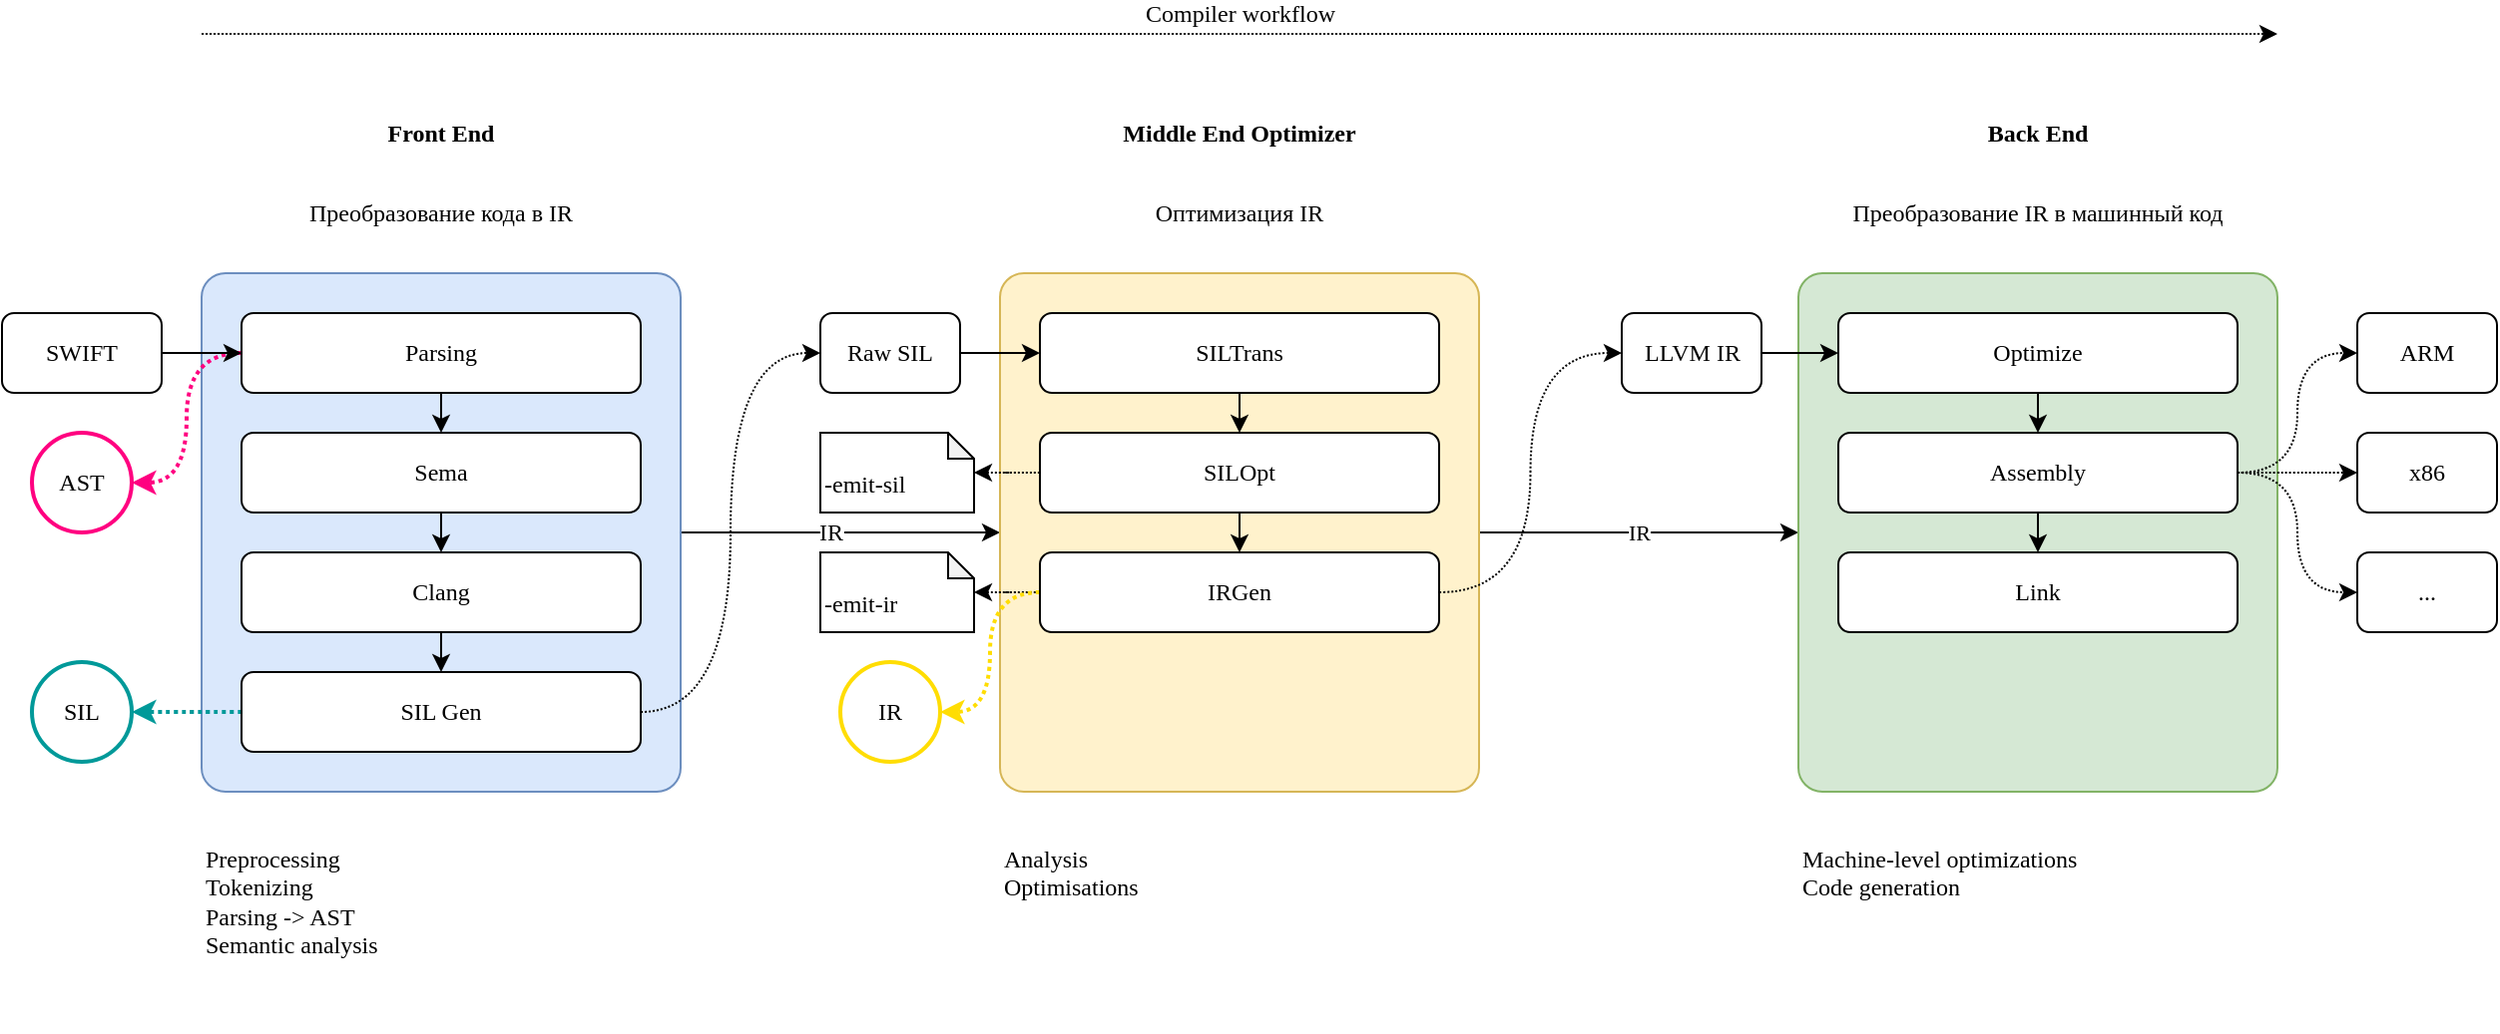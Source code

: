 <mxfile version="10.9.6" type="github"><diagram id="SLR4KlXGWD7i_HqvGfxj" name="Page-1"><mxGraphModel dx="1645" dy="464" grid="1" gridSize="10" guides="1" tooltips="1" connect="1" arrows="1" fold="1" page="1" pageScale="1" pageWidth="827" pageHeight="1169" math="0" shadow="0"><root><mxCell id="0"/><mxCell id="1" parent="0"/><mxCell id="enzTEkgyxLiHi7HsKZq0-7" value="" style="edgeStyle=orthogonalEdgeStyle;rounded=0;orthogonalLoop=1;jettySize=auto;html=1;fontFamily=Menlo;" edge="1" parent="1" source="enzTEkgyxLiHi7HsKZq0-1" target="enzTEkgyxLiHi7HsKZq0-4"><mxGeometry relative="1" as="geometry"/></mxCell><mxCell id="enzTEkgyxLiHi7HsKZq0-8" value="IR" style="text;html=1;resizable=0;points=[];align=center;verticalAlign=middle;labelBackgroundColor=#ffffff;fontFamily=Menlo;" vertex="1" connectable="0" parent="enzTEkgyxLiHi7HsKZq0-7"><mxGeometry x="-0.138" relative="1" as="geometry"><mxPoint x="5.5" as="offset"/></mxGeometry></mxCell><mxCell id="enzTEkgyxLiHi7HsKZq0-1" value="" style="rounded=1;whiteSpace=wrap;html=1;arcSize=5;fillColor=#dae8fc;strokeColor=#6c8ebf;" vertex="1" parent="1"><mxGeometry x="80" y="200" width="240" height="260" as="geometry"/></mxCell><mxCell id="enzTEkgyxLiHi7HsKZq0-2" value="Front End" style="text;html=1;strokeColor=none;fillColor=none;align=center;verticalAlign=middle;whiteSpace=wrap;rounded=0;fontFamily=Menlo;fontStyle=1" vertex="1" parent="1"><mxGeometry x="80" y="120" width="240" height="20" as="geometry"/></mxCell><mxCell id="enzTEkgyxLiHi7HsKZq0-3" value="Middle End Optimizer" style="text;html=1;strokeColor=none;fillColor=none;align=center;verticalAlign=middle;whiteSpace=wrap;rounded=0;fontFamily=Menlo;fontStyle=1" vertex="1" parent="1"><mxGeometry x="480" y="120" width="240" height="20" as="geometry"/></mxCell><mxCell id="enzTEkgyxLiHi7HsKZq0-9" value="IR" style="rounded=0;orthogonalLoop=1;jettySize=auto;html=1;fontFamily=Menlo;" edge="1" parent="1" source="enzTEkgyxLiHi7HsKZq0-4" target="enzTEkgyxLiHi7HsKZq0-6"><mxGeometry relative="1" as="geometry"><mxPoint as="offset"/></mxGeometry></mxCell><mxCell id="enzTEkgyxLiHi7HsKZq0-4" value="" style="rounded=1;whiteSpace=wrap;html=1;arcSize=5;fillColor=#fff2cc;strokeColor=#d6b656;" vertex="1" parent="1"><mxGeometry x="480" y="200" width="240" height="260" as="geometry"/></mxCell><mxCell id="enzTEkgyxLiHi7HsKZq0-5" value="Back End" style="text;html=1;strokeColor=none;fillColor=none;align=center;verticalAlign=middle;whiteSpace=wrap;rounded=0;fontFamily=Menlo;fontStyle=1" vertex="1" parent="1"><mxGeometry x="880" y="120" width="240" height="20" as="geometry"/></mxCell><mxCell id="enzTEkgyxLiHi7HsKZq0-6" value="" style="rounded=1;whiteSpace=wrap;html=1;arcSize=5;fillColor=#d5e8d4;strokeColor=#82b366;" vertex="1" parent="1"><mxGeometry x="880" y="200" width="240" height="260" as="geometry"/></mxCell><mxCell id="enzTEkgyxLiHi7HsKZq0-10" value="Преобразование кода в IR" style="text;html=1;strokeColor=none;fillColor=none;align=center;verticalAlign=middle;whiteSpace=wrap;rounded=0;fontFamily=Menlo;" vertex="1" parent="1"><mxGeometry x="80" y="160" width="240" height="20" as="geometry"/></mxCell><mxCell id="enzTEkgyxLiHi7HsKZq0-11" value="Оптимизация IR" style="text;html=1;strokeColor=none;fillColor=none;align=center;verticalAlign=middle;whiteSpace=wrap;rounded=0;fontFamily=Menlo;" vertex="1" parent="1"><mxGeometry x="480" y="160" width="240" height="20" as="geometry"/></mxCell><mxCell id="enzTEkgyxLiHi7HsKZq0-12" value="Преобразование IR в машинный код" style="text;html=1;strokeColor=none;fillColor=none;align=center;verticalAlign=middle;whiteSpace=wrap;rounded=0;fontFamily=Menlo;" vertex="1" parent="1"><mxGeometry x="880" y="160" width="240" height="20" as="geometry"/></mxCell><mxCell id="enzTEkgyxLiHi7HsKZq0-21" style="edgeStyle=none;rounded=0;orthogonalLoop=1;jettySize=auto;html=1;fontFamily=Menlo;" edge="1" parent="1" source="enzTEkgyxLiHi7HsKZq0-13" target="enzTEkgyxLiHi7HsKZq0-16"><mxGeometry relative="1" as="geometry"/></mxCell><mxCell id="enzTEkgyxLiHi7HsKZq0-59" style="edgeStyle=orthogonalEdgeStyle;curved=1;rounded=0;orthogonalLoop=1;jettySize=auto;html=1;exitX=0;exitY=0.5;exitDx=0;exitDy=0;entryX=1;entryY=0.5;entryDx=0;entryDy=0;dashed=1;dashPattern=1 1;fontFamily=Menlo;strokeColor=#FF0080;strokeWidth=2;" edge="1" parent="1" source="enzTEkgyxLiHi7HsKZq0-13" target="enzTEkgyxLiHi7HsKZq0-58"><mxGeometry relative="1" as="geometry"/></mxCell><mxCell id="enzTEkgyxLiHi7HsKZq0-13" value="Parsing" style="rounded=1;whiteSpace=wrap;html=1;fontFamily=Menlo;" vertex="1" parent="1"><mxGeometry x="100" y="220" width="200" height="40" as="geometry"/></mxCell><mxCell id="enzTEkgyxLiHi7HsKZq0-15" value="" style="edgeStyle=orthogonalEdgeStyle;rounded=0;orthogonalLoop=1;jettySize=auto;html=1;fontFamily=Menlo;" edge="1" parent="1" source="enzTEkgyxLiHi7HsKZq0-14" target="enzTEkgyxLiHi7HsKZq0-13"><mxGeometry relative="1" as="geometry"/></mxCell><mxCell id="enzTEkgyxLiHi7HsKZq0-14" value="SWIFT" style="rounded=1;whiteSpace=wrap;html=1;fontFamily=Menlo;" vertex="1" parent="1"><mxGeometry x="-20" y="220" width="80" height="40" as="geometry"/></mxCell><mxCell id="enzTEkgyxLiHi7HsKZq0-22" style="edgeStyle=none;rounded=0;orthogonalLoop=1;jettySize=auto;html=1;fontFamily=Menlo;" edge="1" parent="1" source="enzTEkgyxLiHi7HsKZq0-16" target="enzTEkgyxLiHi7HsKZq0-17"><mxGeometry relative="1" as="geometry"/></mxCell><mxCell id="enzTEkgyxLiHi7HsKZq0-16" value="Sema" style="rounded=1;whiteSpace=wrap;html=1;fontFamily=Menlo;" vertex="1" parent="1"><mxGeometry x="100" y="280" width="200" height="40" as="geometry"/></mxCell><mxCell id="enzTEkgyxLiHi7HsKZq0-23" style="edgeStyle=none;rounded=0;orthogonalLoop=1;jettySize=auto;html=1;entryX=0.5;entryY=0;entryDx=0;entryDy=0;fontFamily=Menlo;" edge="1" parent="1" source="enzTEkgyxLiHi7HsKZq0-17" target="enzTEkgyxLiHi7HsKZq0-18"><mxGeometry relative="1" as="geometry"/></mxCell><mxCell id="enzTEkgyxLiHi7HsKZq0-17" value="Clang" style="rounded=1;whiteSpace=wrap;html=1;fontFamily=Menlo;" vertex="1" parent="1"><mxGeometry x="100" y="340" width="200" height="40" as="geometry"/></mxCell><mxCell id="enzTEkgyxLiHi7HsKZq0-24" style="edgeStyle=orthogonalEdgeStyle;rounded=0;orthogonalLoop=1;jettySize=auto;html=1;entryX=0;entryY=0.5;entryDx=0;entryDy=0;fontFamily=Menlo;exitX=1;exitY=0.5;exitDx=0;exitDy=0;curved=1;dashed=1;dashPattern=1 1;" edge="1" parent="1" source="enzTEkgyxLiHi7HsKZq0-18" target="enzTEkgyxLiHi7HsKZq0-19"><mxGeometry relative="1" as="geometry"/></mxCell><mxCell id="enzTEkgyxLiHi7HsKZq0-61" value="" style="edgeStyle=orthogonalEdgeStyle;curved=1;rounded=0;orthogonalLoop=1;jettySize=auto;html=1;dashed=1;dashPattern=1 1;fontFamily=Menlo;strokeColor=#009999;strokeWidth=2;" edge="1" parent="1" source="enzTEkgyxLiHi7HsKZq0-18" target="enzTEkgyxLiHi7HsKZq0-60"><mxGeometry relative="1" as="geometry"/></mxCell><mxCell id="enzTEkgyxLiHi7HsKZq0-18" value="SIL Gen" style="rounded=1;whiteSpace=wrap;html=1;fontFamily=Menlo;" vertex="1" parent="1"><mxGeometry x="100" y="400" width="200" height="40" as="geometry"/></mxCell><mxCell id="enzTEkgyxLiHi7HsKZq0-32" value="" style="rounded=0;orthogonalLoop=1;jettySize=auto;html=1;fontFamily=Menlo;" edge="1" parent="1" source="enzTEkgyxLiHi7HsKZq0-19" target="enzTEkgyxLiHi7HsKZq0-26"><mxGeometry relative="1" as="geometry"/></mxCell><mxCell id="enzTEkgyxLiHi7HsKZq0-19" value="Raw SIL" style="rounded=1;whiteSpace=wrap;html=1;fontFamily=Menlo;" vertex="1" parent="1"><mxGeometry x="390" y="220" width="70" height="40" as="geometry"/></mxCell><mxCell id="enzTEkgyxLiHi7HsKZq0-25" style="edgeStyle=none;rounded=0;orthogonalLoop=1;jettySize=auto;html=1;fontFamily=Menlo;" edge="1" source="enzTEkgyxLiHi7HsKZq0-26" target="enzTEkgyxLiHi7HsKZq0-28" parent="1"><mxGeometry relative="1" as="geometry"/></mxCell><mxCell id="enzTEkgyxLiHi7HsKZq0-26" value="SILTrans" style="rounded=1;whiteSpace=wrap;html=1;fontFamily=Menlo;" vertex="1" parent="1"><mxGeometry x="500" y="220" width="200" height="40" as="geometry"/></mxCell><mxCell id="enzTEkgyxLiHi7HsKZq0-27" style="edgeStyle=none;rounded=0;orthogonalLoop=1;jettySize=auto;html=1;fontFamily=Menlo;" edge="1" source="enzTEkgyxLiHi7HsKZq0-28" target="enzTEkgyxLiHi7HsKZq0-29" parent="1"><mxGeometry relative="1" as="geometry"/></mxCell><mxCell id="enzTEkgyxLiHi7HsKZq0-52" style="edgeStyle=orthogonalEdgeStyle;curved=1;rounded=0;orthogonalLoop=1;jettySize=auto;html=1;exitX=0;exitY=0.5;exitDx=0;exitDy=0;dashed=1;dashPattern=1 1;fontFamily=Menlo;" edge="1" parent="1" source="enzTEkgyxLiHi7HsKZq0-28" target="enzTEkgyxLiHi7HsKZq0-51"><mxGeometry relative="1" as="geometry"/></mxCell><mxCell id="enzTEkgyxLiHi7HsKZq0-28" value="SILOpt" style="rounded=1;whiteSpace=wrap;html=1;fontFamily=Menlo;" vertex="1" parent="1"><mxGeometry x="500" y="280" width="200" height="40" as="geometry"/></mxCell><mxCell id="enzTEkgyxLiHi7HsKZq0-31" style="edgeStyle=orthogonalEdgeStyle;curved=1;rounded=0;orthogonalLoop=1;jettySize=auto;html=1;entryX=0;entryY=0.5;entryDx=0;entryDy=0;dashed=1;dashPattern=1 1;fontFamily=Menlo;" edge="1" parent="1" source="enzTEkgyxLiHi7HsKZq0-29" target="enzTEkgyxLiHi7HsKZq0-30"><mxGeometry relative="1" as="geometry"/></mxCell><mxCell id="enzTEkgyxLiHi7HsKZq0-57" value="" style="edgeStyle=orthogonalEdgeStyle;curved=1;rounded=0;orthogonalLoop=1;jettySize=auto;html=1;dashed=1;dashPattern=1 1;fontFamily=Menlo;" edge="1" parent="1" source="enzTEkgyxLiHi7HsKZq0-29" target="enzTEkgyxLiHi7HsKZq0-54"><mxGeometry relative="1" as="geometry"/></mxCell><mxCell id="enzTEkgyxLiHi7HsKZq0-64" style="edgeStyle=orthogonalEdgeStyle;curved=1;rounded=0;orthogonalLoop=1;jettySize=auto;html=1;exitX=0;exitY=0.5;exitDx=0;exitDy=0;entryX=1;entryY=0.5;entryDx=0;entryDy=0;dashed=1;dashPattern=1 1;fontFamily=Menlo;strokeColor=#FFDD03;strokeWidth=2;" edge="1" parent="1" source="enzTEkgyxLiHi7HsKZq0-29" target="enzTEkgyxLiHi7HsKZq0-63"><mxGeometry relative="1" as="geometry"/></mxCell><mxCell id="enzTEkgyxLiHi7HsKZq0-29" value="IRGen" style="rounded=1;whiteSpace=wrap;html=1;fontFamily=Menlo;" vertex="1" parent="1"><mxGeometry x="500" y="340" width="200" height="40" as="geometry"/></mxCell><mxCell id="enzTEkgyxLiHi7HsKZq0-38" style="edgeStyle=none;rounded=0;orthogonalLoop=1;jettySize=auto;html=1;entryX=0;entryY=0.5;entryDx=0;entryDy=0;fontFamily=Menlo;" edge="1" parent="1" source="enzTEkgyxLiHi7HsKZq0-30" target="enzTEkgyxLiHi7HsKZq0-34"><mxGeometry relative="1" as="geometry"/></mxCell><mxCell id="enzTEkgyxLiHi7HsKZq0-30" value="LLVM IR" style="rounded=1;whiteSpace=wrap;html=1;fontFamily=Menlo;" vertex="1" parent="1"><mxGeometry x="791.5" y="220" width="70" height="40" as="geometry"/></mxCell><mxCell id="enzTEkgyxLiHi7HsKZq0-33" style="edgeStyle=none;rounded=0;orthogonalLoop=1;jettySize=auto;html=1;fontFamily=Menlo;" edge="1" source="enzTEkgyxLiHi7HsKZq0-34" target="enzTEkgyxLiHi7HsKZq0-36" parent="1"><mxGeometry relative="1" as="geometry"/></mxCell><mxCell id="enzTEkgyxLiHi7HsKZq0-34" value="Optimize" style="rounded=1;whiteSpace=wrap;html=1;fontFamily=Menlo;" vertex="1" parent="1"><mxGeometry x="900" y="220" width="200" height="40" as="geometry"/></mxCell><mxCell id="enzTEkgyxLiHi7HsKZq0-35" style="edgeStyle=none;rounded=0;orthogonalLoop=1;jettySize=auto;html=1;fontFamily=Menlo;" edge="1" source="enzTEkgyxLiHi7HsKZq0-36" target="enzTEkgyxLiHi7HsKZq0-37" parent="1"><mxGeometry relative="1" as="geometry"/></mxCell><mxCell id="enzTEkgyxLiHi7HsKZq0-43" style="edgeStyle=orthogonalEdgeStyle;rounded=0;orthogonalLoop=1;jettySize=auto;html=1;entryX=0;entryY=0.5;entryDx=0;entryDy=0;fontFamily=Menlo;curved=1;dashed=1;dashPattern=1 1;" edge="1" parent="1" source="enzTEkgyxLiHi7HsKZq0-36" target="enzTEkgyxLiHi7HsKZq0-40"><mxGeometry relative="1" as="geometry"/></mxCell><mxCell id="enzTEkgyxLiHi7HsKZq0-44" style="edgeStyle=orthogonalEdgeStyle;rounded=0;orthogonalLoop=1;jettySize=auto;html=1;exitX=1;exitY=0.5;exitDx=0;exitDy=0;entryX=0;entryY=0.5;entryDx=0;entryDy=0;fontFamily=Menlo;curved=1;dashed=1;dashPattern=1 1;" edge="1" parent="1" source="enzTEkgyxLiHi7HsKZq0-36" target="enzTEkgyxLiHi7HsKZq0-41"><mxGeometry relative="1" as="geometry"/></mxCell><mxCell id="enzTEkgyxLiHi7HsKZq0-45" style="edgeStyle=orthogonalEdgeStyle;rounded=0;orthogonalLoop=1;jettySize=auto;html=1;exitX=1;exitY=0.5;exitDx=0;exitDy=0;entryX=0;entryY=0.5;entryDx=0;entryDy=0;fontFamily=Menlo;curved=1;dashed=1;dashPattern=1 1;" edge="1" parent="1" source="enzTEkgyxLiHi7HsKZq0-36" target="enzTEkgyxLiHi7HsKZq0-39"><mxGeometry relative="1" as="geometry"/></mxCell><mxCell id="enzTEkgyxLiHi7HsKZq0-36" value="Assembly" style="rounded=1;whiteSpace=wrap;html=1;fontFamily=Menlo;" vertex="1" parent="1"><mxGeometry x="900" y="280" width="200" height="40" as="geometry"/></mxCell><mxCell id="enzTEkgyxLiHi7HsKZq0-37" value="Link" style="rounded=1;whiteSpace=wrap;html=1;fontFamily=Menlo;" vertex="1" parent="1"><mxGeometry x="900" y="340" width="200" height="40" as="geometry"/></mxCell><mxCell id="enzTEkgyxLiHi7HsKZq0-39" value="ARM" style="rounded=1;whiteSpace=wrap;html=1;fontFamily=Menlo;" vertex="1" parent="1"><mxGeometry x="1160" y="220" width="70" height="40" as="geometry"/></mxCell><mxCell id="enzTEkgyxLiHi7HsKZq0-40" value="x86" style="rounded=1;whiteSpace=wrap;html=1;fontFamily=Menlo;" vertex="1" parent="1"><mxGeometry x="1160" y="280" width="70" height="40" as="geometry"/></mxCell><mxCell id="enzTEkgyxLiHi7HsKZq0-41" value="..." style="rounded=1;whiteSpace=wrap;html=1;fontFamily=Menlo;" vertex="1" parent="1"><mxGeometry x="1160" y="340" width="70" height="40" as="geometry"/></mxCell><mxCell id="enzTEkgyxLiHi7HsKZq0-46" value="" style="endArrow=classic;html=1;dashed=1;dashPattern=1 1;fontFamily=Menlo;" edge="1" parent="1"><mxGeometry width="50" height="50" relative="1" as="geometry"><mxPoint x="80" y="80" as="sourcePoint"/><mxPoint x="1120" y="80" as="targetPoint"/></mxGeometry></mxCell><mxCell id="enzTEkgyxLiHi7HsKZq0-47" value="Compiler workflow" style="text;html=1;resizable=0;points=[];align=center;verticalAlign=middle;labelBackgroundColor=#ffffff;fontFamily=Menlo;" vertex="1" connectable="0" parent="enzTEkgyxLiHi7HsKZq0-46"><mxGeometry x="-0.097" y="-1" relative="1" as="geometry"><mxPoint x="50.5" y="-11" as="offset"/></mxGeometry></mxCell><mxCell id="enzTEkgyxLiHi7HsKZq0-48" value="Preprocessing&lt;br&gt;Tokenizing&lt;br&gt;Parsing -&amp;gt; AST&lt;br&gt;Semantic analysis" style="text;html=1;strokeColor=none;fillColor=none;align=left;verticalAlign=top;whiteSpace=wrap;rounded=0;fontFamily=Menlo;" vertex="1" parent="1"><mxGeometry x="80" y="480" width="240" height="100" as="geometry"/></mxCell><mxCell id="enzTEkgyxLiHi7HsKZq0-49" value="Analysis&lt;br&gt;Optimisations" style="text;html=1;strokeColor=none;fillColor=none;align=left;verticalAlign=top;whiteSpace=wrap;rounded=0;fontFamily=Menlo;" vertex="1" parent="1"><mxGeometry x="480" y="480" width="240" height="100" as="geometry"/></mxCell><mxCell id="enzTEkgyxLiHi7HsKZq0-50" value="Machine-level optimizations&lt;br&gt;Code generation" style="text;html=1;strokeColor=none;fillColor=none;align=left;verticalAlign=top;whiteSpace=wrap;rounded=0;fontFamily=Menlo;" vertex="1" parent="1"><mxGeometry x="880" y="480" width="240" height="100" as="geometry"/></mxCell><mxCell id="enzTEkgyxLiHi7HsKZq0-51" value="-emit-sil" style="shape=note;whiteSpace=wrap;html=1;backgroundOutline=1;darkOpacity=0.05;fontFamily=Menlo;align=left;size=13;verticalAlign=bottom;spacingBottom=5;" vertex="1" parent="1"><mxGeometry x="390" y="280" width="77" height="40" as="geometry"/></mxCell><mxCell id="enzTEkgyxLiHi7HsKZq0-54" value="-emit-ir" style="shape=note;whiteSpace=wrap;html=1;backgroundOutline=1;darkOpacity=0.05;fontFamily=Menlo;align=left;size=13;verticalAlign=bottom;spacingBottom=5;" vertex="1" parent="1"><mxGeometry x="390" y="340" width="77" height="40" as="geometry"/></mxCell><mxCell id="enzTEkgyxLiHi7HsKZq0-58" value="AST" style="ellipse;whiteSpace=wrap;html=1;aspect=fixed;fontFamily=Menlo;align=center;strokeColor=#FF0080;strokeWidth=2;" vertex="1" parent="1"><mxGeometry x="-5" y="280" width="50" height="50" as="geometry"/></mxCell><mxCell id="enzTEkgyxLiHi7HsKZq0-60" value="SIL" style="ellipse;whiteSpace=wrap;html=1;aspect=fixed;fontFamily=Menlo;align=center;strokeColor=#009999;strokeWidth=2;" vertex="1" parent="1"><mxGeometry x="-5" y="395" width="50" height="50" as="geometry"/></mxCell><mxCell id="enzTEkgyxLiHi7HsKZq0-63" value="IR" style="ellipse;whiteSpace=wrap;html=1;aspect=fixed;fontFamily=Menlo;align=center;strokeColor=#FFDD03;strokeWidth=2;" vertex="1" parent="1"><mxGeometry x="400" y="395" width="50" height="50" as="geometry"/></mxCell></root></mxGraphModel></diagram></mxfile>